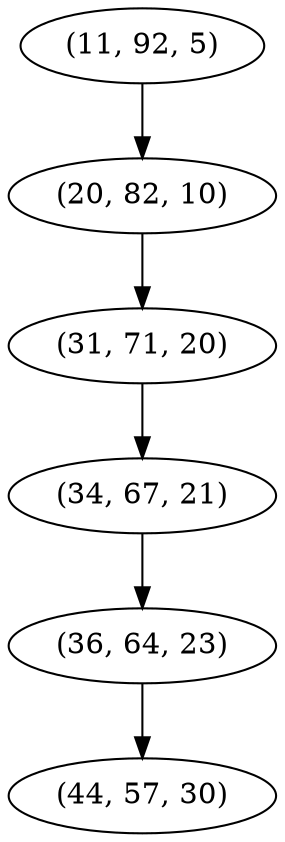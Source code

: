 digraph tree {
    "(11, 92, 5)";
    "(20, 82, 10)";
    "(31, 71, 20)";
    "(34, 67, 21)";
    "(36, 64, 23)";
    "(44, 57, 30)";
    "(11, 92, 5)" -> "(20, 82, 10)";
    "(20, 82, 10)" -> "(31, 71, 20)";
    "(31, 71, 20)" -> "(34, 67, 21)";
    "(34, 67, 21)" -> "(36, 64, 23)";
    "(36, 64, 23)" -> "(44, 57, 30)";
}
